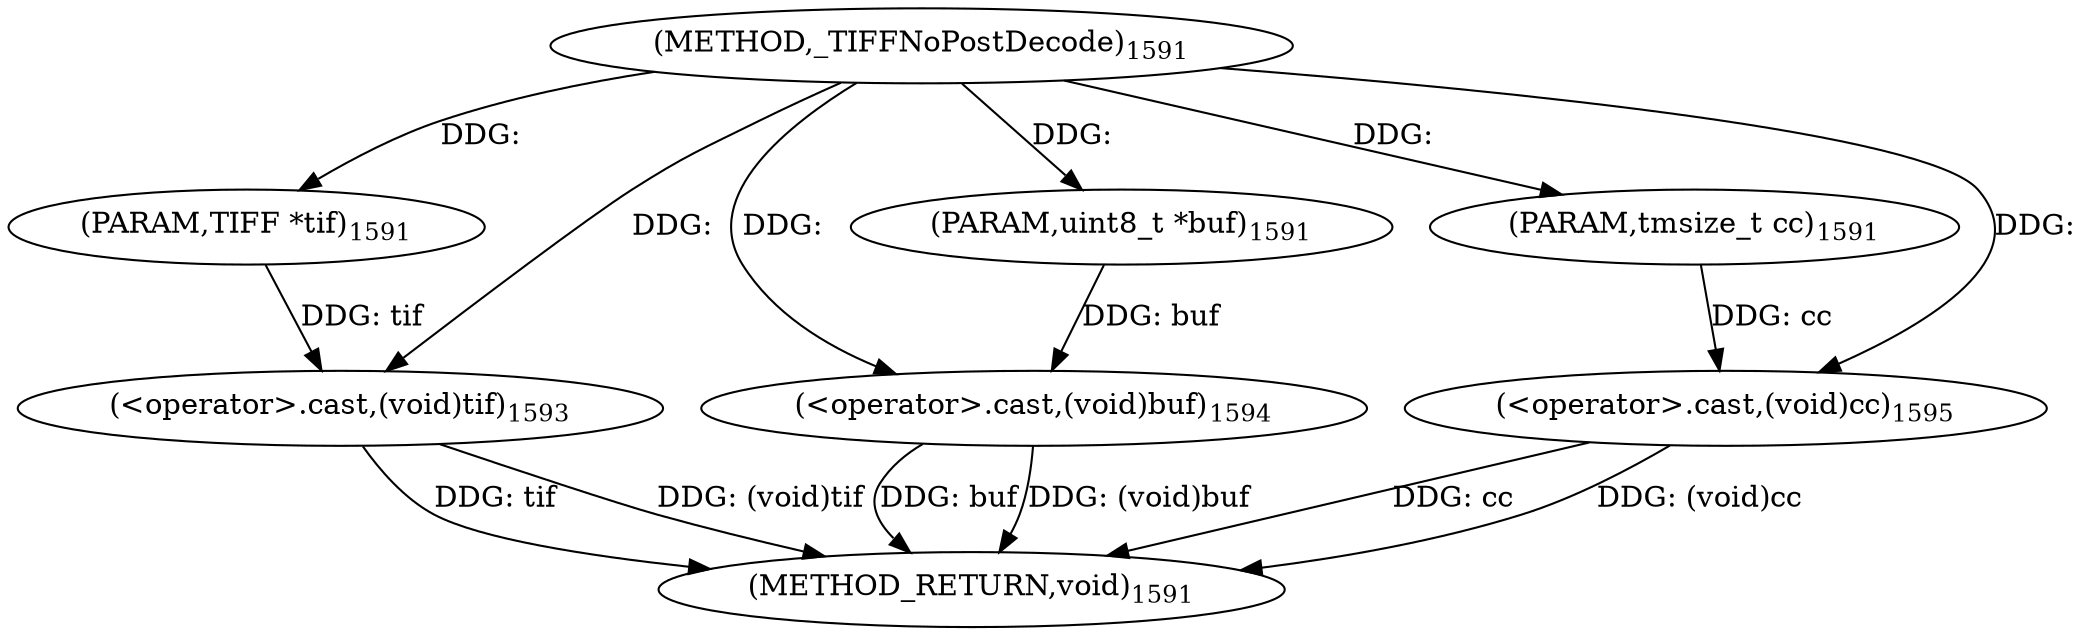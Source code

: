 digraph "_TIFFNoPostDecode" {  
"77861" [label = <(METHOD,_TIFFNoPostDecode)<SUB>1591</SUB>> ]
"77875" [label = <(METHOD_RETURN,void)<SUB>1591</SUB>> ]
"77862" [label = <(PARAM,TIFF *tif)<SUB>1591</SUB>> ]
"77863" [label = <(PARAM,uint8_t *buf)<SUB>1591</SUB>> ]
"77864" [label = <(PARAM,tmsize_t cc)<SUB>1591</SUB>> ]
"77866" [label = <(&lt;operator&gt;.cast,(void)tif)<SUB>1593</SUB>> ]
"77869" [label = <(&lt;operator&gt;.cast,(void)buf)<SUB>1594</SUB>> ]
"77872" [label = <(&lt;operator&gt;.cast,(void)cc)<SUB>1595</SUB>> ]
  "77866" -> "77875"  [ label = "DDG: tif"] 
  "77866" -> "77875"  [ label = "DDG: (void)tif"] 
  "77869" -> "77875"  [ label = "DDG: buf"] 
  "77869" -> "77875"  [ label = "DDG: (void)buf"] 
  "77872" -> "77875"  [ label = "DDG: cc"] 
  "77872" -> "77875"  [ label = "DDG: (void)cc"] 
  "77861" -> "77862"  [ label = "DDG: "] 
  "77861" -> "77863"  [ label = "DDG: "] 
  "77861" -> "77864"  [ label = "DDG: "] 
  "77862" -> "77866"  [ label = "DDG: tif"] 
  "77861" -> "77866"  [ label = "DDG: "] 
  "77863" -> "77869"  [ label = "DDG: buf"] 
  "77861" -> "77869"  [ label = "DDG: "] 
  "77864" -> "77872"  [ label = "DDG: cc"] 
  "77861" -> "77872"  [ label = "DDG: "] 
}

